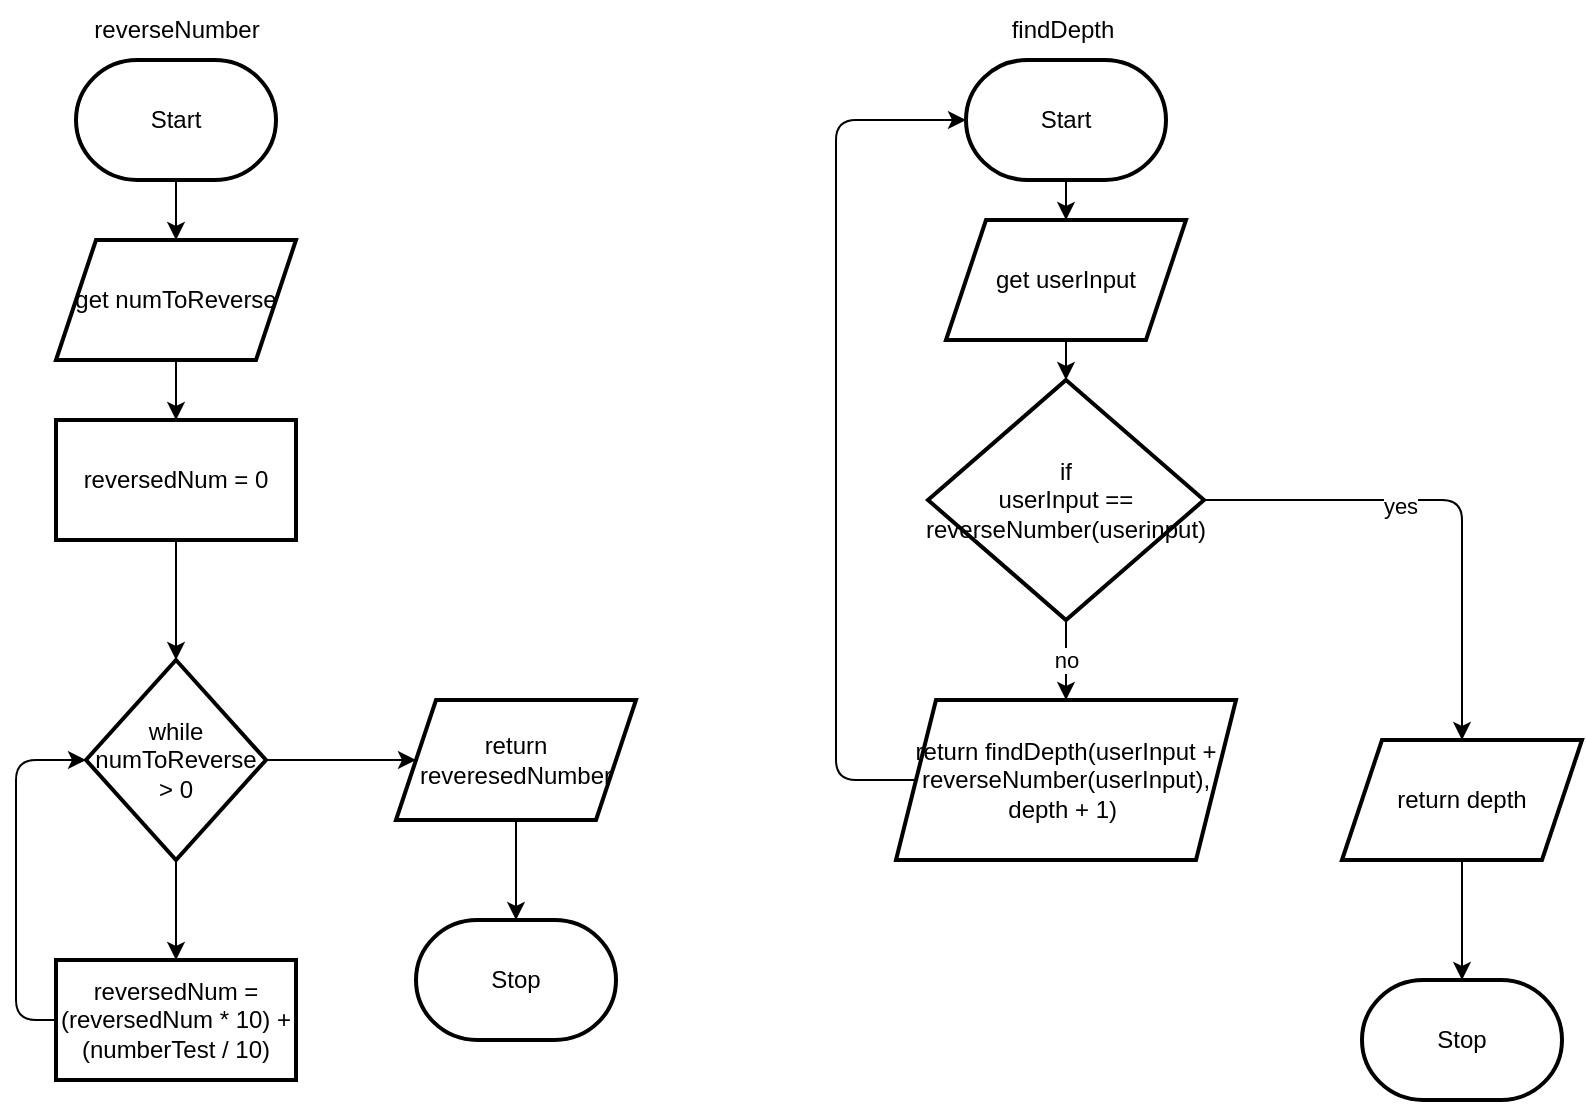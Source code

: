 <mxfile>
    <diagram id="o8apeVHIWpFClWEpv85Q" name="Page-1">
        <mxGraphModel dx="1741" dy="516" grid="1" gridSize="10" guides="1" tooltips="1" connect="1" arrows="1" fold="1" page="1" pageScale="1" pageWidth="850" pageHeight="1100" math="0" shadow="0">
            <root>
                <mxCell id="0"/>
                <mxCell id="1" parent="0"/>
                <mxCell id="6" value="" style="edgeStyle=none;html=1;" parent="1" source="2" target="5" edge="1">
                    <mxGeometry relative="1" as="geometry"/>
                </mxCell>
                <mxCell id="2" value="Start" style="strokeWidth=2;html=1;shape=mxgraph.flowchart.terminator;whiteSpace=wrap;" parent="1" vertex="1">
                    <mxGeometry x="30" y="30" width="100" height="60" as="geometry"/>
                </mxCell>
                <mxCell id="8" value="" style="edgeStyle=none;html=1;" parent="1" source="5" target="7" edge="1">
                    <mxGeometry relative="1" as="geometry"/>
                </mxCell>
                <mxCell id="5" value="get numToReverse" style="shape=parallelogram;perimeter=parallelogramPerimeter;whiteSpace=wrap;html=1;fixedSize=1;strokeWidth=2;" parent="1" vertex="1">
                    <mxGeometry x="20" y="120" width="120" height="60" as="geometry"/>
                </mxCell>
                <mxCell id="10" value="" style="edgeStyle=none;html=1;" parent="1" source="7" target="9" edge="1">
                    <mxGeometry relative="1" as="geometry"/>
                </mxCell>
                <mxCell id="7" value="reversedNum = 0" style="whiteSpace=wrap;html=1;strokeWidth=2;" parent="1" vertex="1">
                    <mxGeometry x="20" y="210" width="120" height="60" as="geometry"/>
                </mxCell>
                <mxCell id="12" value="" style="edgeStyle=none;html=1;" parent="1" source="9" target="11" edge="1">
                    <mxGeometry relative="1" as="geometry"/>
                </mxCell>
                <mxCell id="16" value="" style="edgeStyle=none;html=1;" parent="1" source="9" target="15" edge="1">
                    <mxGeometry relative="1" as="geometry"/>
                </mxCell>
                <mxCell id="9" value="while&lt;br&gt;numToReverse &amp;gt; 0" style="rhombus;whiteSpace=wrap;html=1;strokeWidth=2;" parent="1" vertex="1">
                    <mxGeometry x="35" y="330" width="90" height="100" as="geometry"/>
                </mxCell>
                <mxCell id="14" value="" style="edgeStyle=none;html=1;entryX=0;entryY=0.5;entryDx=0;entryDy=0;" parent="1" source="11" target="9" edge="1">
                    <mxGeometry relative="1" as="geometry">
                        <mxPoint x="-60" y="510" as="targetPoint"/>
                        <Array as="points">
                            <mxPoint y="510"/>
                            <mxPoint y="380"/>
                        </Array>
                    </mxGeometry>
                </mxCell>
                <mxCell id="11" value="reversedNum = (reversedNum * 10) + (numberTest / 10)" style="whiteSpace=wrap;html=1;strokeWidth=2;" parent="1" vertex="1">
                    <mxGeometry x="20" y="480" width="120" height="60" as="geometry"/>
                </mxCell>
                <mxCell id="19" value="" style="edgeStyle=none;html=1;" parent="1" source="15" target="17" edge="1">
                    <mxGeometry relative="1" as="geometry"/>
                </mxCell>
                <mxCell id="15" value="return reveresedNumber" style="shape=parallelogram;perimeter=parallelogramPerimeter;whiteSpace=wrap;html=1;fixedSize=1;strokeWidth=2;" parent="1" vertex="1">
                    <mxGeometry x="190" y="350" width="120" height="60" as="geometry"/>
                </mxCell>
                <mxCell id="17" value="Stop" style="strokeWidth=2;html=1;shape=mxgraph.flowchart.terminator;whiteSpace=wrap;" parent="1" vertex="1">
                    <mxGeometry x="200" y="460" width="100" height="60" as="geometry"/>
                </mxCell>
                <mxCell id="20" value="reverseNumber" style="text;html=1;align=center;verticalAlign=middle;resizable=0;points=[];autosize=1;strokeColor=none;fillColor=none;" parent="1" vertex="1">
                    <mxGeometry x="25" width="110" height="30" as="geometry"/>
                </mxCell>
                <mxCell id="23" value="" style="edgeStyle=none;html=1;" parent="1" source="21" target="22" edge="1">
                    <mxGeometry relative="1" as="geometry"/>
                </mxCell>
                <mxCell id="21" value="Start" style="strokeWidth=2;html=1;shape=mxgraph.flowchart.terminator;whiteSpace=wrap;" parent="1" vertex="1">
                    <mxGeometry x="475" y="30" width="100" height="60" as="geometry"/>
                </mxCell>
                <mxCell id="25" value="" style="edgeStyle=none;html=1;" parent="1" source="22" target="24" edge="1">
                    <mxGeometry relative="1" as="geometry"/>
                </mxCell>
                <mxCell id="22" value="get userInput" style="shape=parallelogram;perimeter=parallelogramPerimeter;whiteSpace=wrap;html=1;fixedSize=1;strokeWidth=2;" parent="1" vertex="1">
                    <mxGeometry x="465" y="110" width="120" height="60" as="geometry"/>
                </mxCell>
                <mxCell id="27" value="" style="edgeStyle=none;html=1;" parent="1" source="24" target="26" edge="1">
                    <mxGeometry relative="1" as="geometry">
                        <Array as="points">
                            <mxPoint x="723" y="250"/>
                        </Array>
                    </mxGeometry>
                </mxCell>
                <mxCell id="28" value="yes" style="edgeLabel;html=1;align=center;verticalAlign=middle;resizable=0;points=[];" parent="27" vertex="1" connectable="0">
                    <mxGeometry x="-0.212" y="-3" relative="1" as="geometry">
                        <mxPoint as="offset"/>
                    </mxGeometry>
                </mxCell>
                <mxCell id="30" value="no" style="edgeStyle=none;html=1;" parent="1" source="24" target="29" edge="1">
                    <mxGeometry relative="1" as="geometry"/>
                </mxCell>
                <mxCell id="24" value="if&lt;br&gt;userInput == reverseNumber(userinput)" style="rhombus;whiteSpace=wrap;html=1;strokeWidth=2;" parent="1" vertex="1">
                    <mxGeometry x="456" y="190" width="138" height="120" as="geometry"/>
                </mxCell>
                <mxCell id="33" value="" style="edgeStyle=none;html=1;entryX=0.5;entryY=0;entryDx=0;entryDy=0;entryPerimeter=0;" parent="1" source="26" target="31" edge="1">
                    <mxGeometry relative="1" as="geometry">
                        <mxPoint x="603" y="490" as="targetPoint"/>
                    </mxGeometry>
                </mxCell>
                <mxCell id="26" value="return depth" style="shape=parallelogram;perimeter=parallelogramPerimeter;whiteSpace=wrap;html=1;fixedSize=1;strokeWidth=2;" parent="1" vertex="1">
                    <mxGeometry x="663" y="370" width="120" height="60" as="geometry"/>
                </mxCell>
                <mxCell id="36" value="" style="edgeStyle=none;html=1;entryX=0;entryY=0.5;entryDx=0;entryDy=0;entryPerimeter=0;" edge="1" parent="1" source="29" target="21">
                    <mxGeometry relative="1" as="geometry">
                        <Array as="points">
                            <mxPoint x="410" y="390"/>
                            <mxPoint x="410" y="60"/>
                        </Array>
                    </mxGeometry>
                </mxCell>
                <mxCell id="29" value="return findDepth(userInput + reverseNumber(userInput), depth + 1)&amp;nbsp;" style="shape=parallelogram;perimeter=parallelogramPerimeter;whiteSpace=wrap;html=1;fixedSize=1;strokeWidth=2;" parent="1" vertex="1">
                    <mxGeometry x="440" y="350" width="170" height="80" as="geometry"/>
                </mxCell>
                <mxCell id="31" value="Stop" style="strokeWidth=2;html=1;shape=mxgraph.flowchart.terminator;whiteSpace=wrap;" parent="1" vertex="1">
                    <mxGeometry x="673" y="490" width="100" height="60" as="geometry"/>
                </mxCell>
                <mxCell id="34" value="findDepth" style="text;html=1;align=center;verticalAlign=middle;resizable=0;points=[];autosize=1;strokeColor=none;fillColor=none;" parent="1" vertex="1">
                    <mxGeometry x="488" width="70" height="30" as="geometry"/>
                </mxCell>
            </root>
        </mxGraphModel>
    </diagram>
</mxfile>